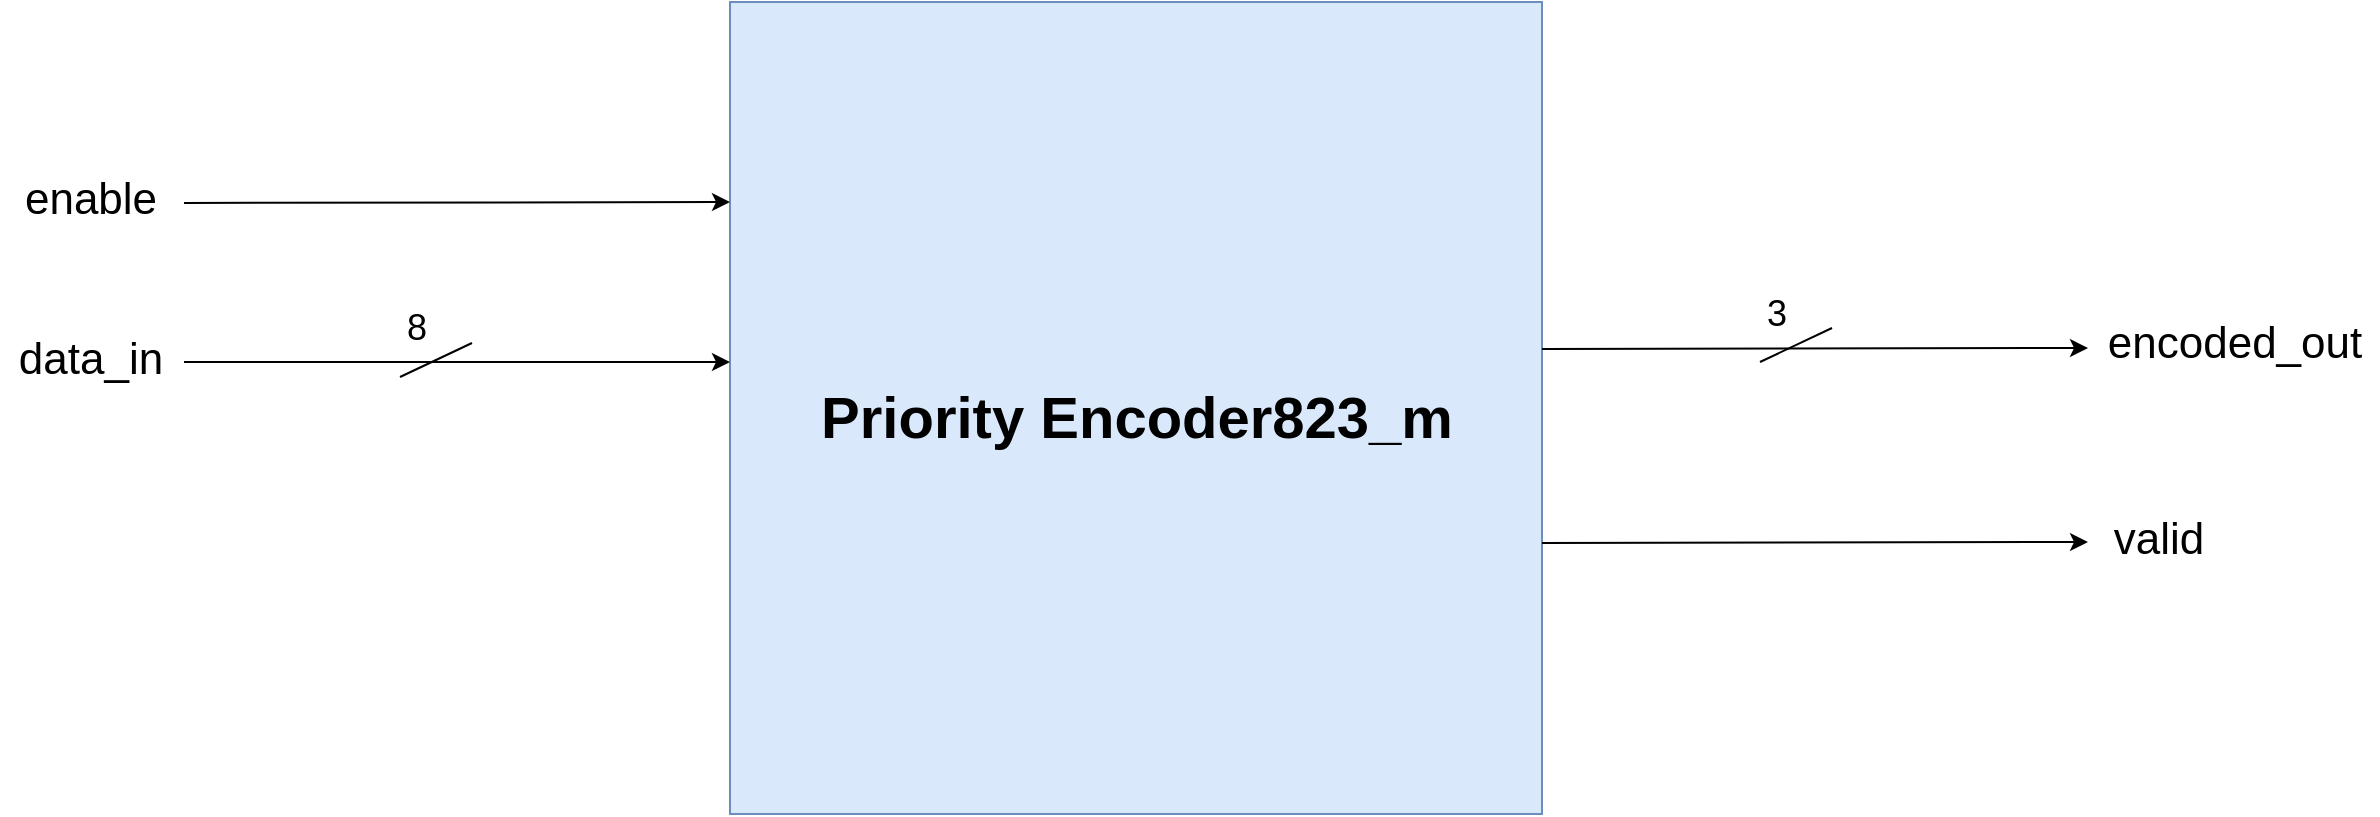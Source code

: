 <mxfile version="26.0.15">
  <diagram name="Page-1" id="oa4Z5VVlaHeQQChztNJ8">
    <mxGraphModel dx="934" dy="658" grid="0" gridSize="10" guides="1" tooltips="1" connect="1" arrows="1" fold="1" page="1" pageScale="1" pageWidth="1700" pageHeight="1100" math="0" shadow="0">
      <root>
        <mxCell id="0" />
        <mxCell id="1" parent="0" />
        <mxCell id="J3gBMhDcrmMcFsN0KSRi-1" value="" style="whiteSpace=wrap;html=1;aspect=fixed;fillColor=#dae8fc;strokeColor=#6c8ebf;" vertex="1" parent="1">
          <mxGeometry x="673" y="319" width="406" height="406" as="geometry" />
        </mxCell>
        <mxCell id="J3gBMhDcrmMcFsN0KSRi-2" value="" style="endArrow=classic;html=1;rounded=0;entryX=0;entryY=0.25;entryDx=0;entryDy=0;" edge="1" parent="1">
          <mxGeometry width="50" height="50" relative="1" as="geometry">
            <mxPoint x="400" y="419.5" as="sourcePoint" />
            <mxPoint x="673" y="419.0" as="targetPoint" />
          </mxGeometry>
        </mxCell>
        <mxCell id="J3gBMhDcrmMcFsN0KSRi-3" value="" style="endArrow=classic;html=1;rounded=0;entryX=0;entryY=0.25;entryDx=0;entryDy=0;" edge="1" parent="1">
          <mxGeometry width="50" height="50" relative="1" as="geometry">
            <mxPoint x="400" y="499" as="sourcePoint" />
            <mxPoint x="673" y="499" as="targetPoint" />
          </mxGeometry>
        </mxCell>
        <mxCell id="J3gBMhDcrmMcFsN0KSRi-4" value="" style="endArrow=classic;html=1;rounded=0;entryX=0;entryY=0.25;entryDx=0;entryDy=0;" edge="1" parent="1">
          <mxGeometry width="50" height="50" relative="1" as="geometry">
            <mxPoint x="1079" y="492.5" as="sourcePoint" />
            <mxPoint x="1352" y="492.0" as="targetPoint" />
          </mxGeometry>
        </mxCell>
        <mxCell id="J3gBMhDcrmMcFsN0KSRi-5" value="" style="endArrow=classic;html=1;rounded=0;entryX=0;entryY=0.25;entryDx=0;entryDy=0;" edge="1" parent="1">
          <mxGeometry width="50" height="50" relative="1" as="geometry">
            <mxPoint x="1079" y="589.5" as="sourcePoint" />
            <mxPoint x="1352" y="589.0" as="targetPoint" />
          </mxGeometry>
        </mxCell>
        <mxCell id="J3gBMhDcrmMcFsN0KSRi-6" value="&lt;font style=&quot;font-size: 29px;&quot;&gt;&lt;b&gt;Priority Encoder823_m&lt;/b&gt;&lt;/font&gt;" style="text;html=1;align=center;verticalAlign=middle;resizable=0;points=[];autosize=1;strokeColor=none;fillColor=none;" vertex="1" parent="1">
          <mxGeometry x="709" y="503" width="334" height="47" as="geometry" />
        </mxCell>
        <mxCell id="J3gBMhDcrmMcFsN0KSRi-7" value="&lt;font style=&quot;font-size: 22px;&quot;&gt;enable&lt;/font&gt;" style="text;html=1;align=center;verticalAlign=middle;resizable=0;points=[];autosize=1;strokeColor=none;fillColor=none;" vertex="1" parent="1">
          <mxGeometry x="311" y="399" width="84" height="38" as="geometry" />
        </mxCell>
        <mxCell id="J3gBMhDcrmMcFsN0KSRi-8" value="&lt;font style=&quot;font-size: 22px;&quot;&gt;data_in&lt;/font&gt;" style="text;html=1;align=center;verticalAlign=middle;resizable=0;points=[];autosize=1;strokeColor=none;fillColor=none;" vertex="1" parent="1">
          <mxGeometry x="308" y="479" width="90" height="38" as="geometry" />
        </mxCell>
        <mxCell id="J3gBMhDcrmMcFsN0KSRi-9" value="" style="endArrow=none;html=1;rounded=0;" edge="1" parent="1">
          <mxGeometry width="50" height="50" relative="1" as="geometry">
            <mxPoint x="508" y="506.5" as="sourcePoint" />
            <mxPoint x="544" y="489.5" as="targetPoint" />
          </mxGeometry>
        </mxCell>
        <mxCell id="J3gBMhDcrmMcFsN0KSRi-10" value="&lt;font style=&quot;font-size: 18px;&quot;&gt;8&lt;/font&gt;" style="text;html=1;align=center;verticalAlign=middle;resizable=0;points=[];autosize=1;strokeColor=none;fillColor=none;" vertex="1" parent="1">
          <mxGeometry x="502" y="465" width="28" height="34" as="geometry" />
        </mxCell>
        <mxCell id="J3gBMhDcrmMcFsN0KSRi-11" value="&lt;font style=&quot;font-size: 22px;&quot;&gt;encoded_out&lt;/font&gt;" style="text;html=1;align=center;verticalAlign=middle;resizable=0;points=[];autosize=1;strokeColor=none;fillColor=none;" vertex="1" parent="1">
          <mxGeometry x="1352" y="471" width="145" height="38" as="geometry" />
        </mxCell>
        <mxCell id="J3gBMhDcrmMcFsN0KSRi-12" value="&lt;font style=&quot;font-size: 22px;&quot;&gt;valid&lt;/font&gt;" style="text;html=1;align=center;verticalAlign=middle;resizable=0;points=[];autosize=1;strokeColor=none;fillColor=none;" vertex="1" parent="1">
          <mxGeometry x="1355" y="569" width="63" height="38" as="geometry" />
        </mxCell>
        <mxCell id="J3gBMhDcrmMcFsN0KSRi-13" value="" style="endArrow=none;html=1;rounded=0;" edge="1" parent="1">
          <mxGeometry width="50" height="50" relative="1" as="geometry">
            <mxPoint x="1188" y="499" as="sourcePoint" />
            <mxPoint x="1224" y="482" as="targetPoint" />
          </mxGeometry>
        </mxCell>
        <mxCell id="J3gBMhDcrmMcFsN0KSRi-14" value="&lt;font style=&quot;font-size: 18px;&quot;&gt;3&lt;/font&gt;" style="text;html=1;align=center;verticalAlign=middle;resizable=0;points=[];autosize=1;strokeColor=none;fillColor=none;" vertex="1" parent="1">
          <mxGeometry x="1182" y="457.5" width="28" height="34" as="geometry" />
        </mxCell>
      </root>
    </mxGraphModel>
  </diagram>
</mxfile>
